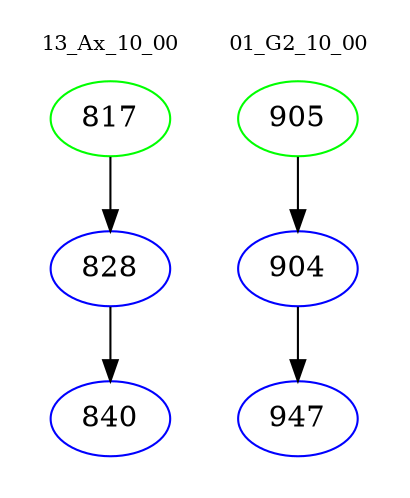 digraph{
subgraph cluster_0 {
color = white
label = "13_Ax_10_00";
fontsize=10;
T0_817 [label="817", color="green"]
T0_817 -> T0_828 [color="black"]
T0_828 [label="828", color="blue"]
T0_828 -> T0_840 [color="black"]
T0_840 [label="840", color="blue"]
}
subgraph cluster_1 {
color = white
label = "01_G2_10_00";
fontsize=10;
T1_905 [label="905", color="green"]
T1_905 -> T1_904 [color="black"]
T1_904 [label="904", color="blue"]
T1_904 -> T1_947 [color="black"]
T1_947 [label="947", color="blue"]
}
}
